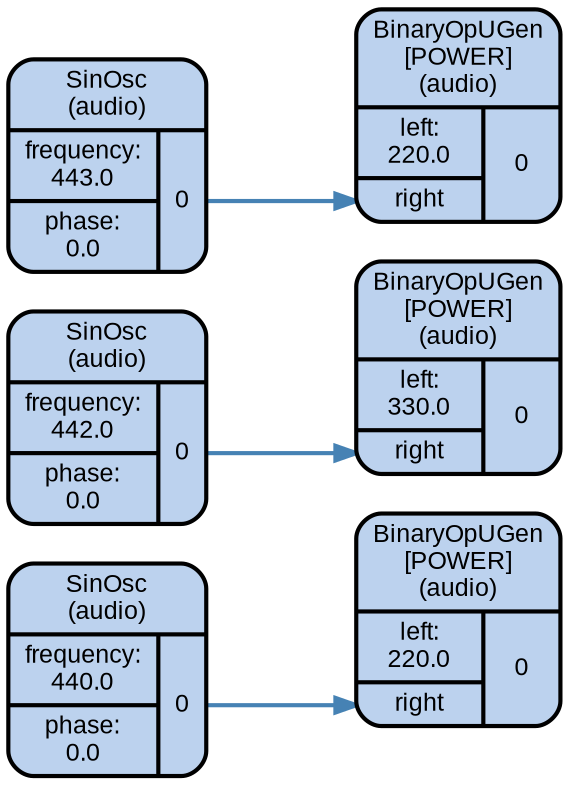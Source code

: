 digraph synthdef_a614dc68313ee7ca2677e63fd499de0d {
    graph [bgcolor=transparent,
        color=lightslategrey,
        dpi=72,
        fontname=Arial,
        outputorder=edgesfirst,
        overlap=prism,
        penwidth=2,
        rankdir=LR,
        ranksep=1,
        splines=spline,
        style="dotted, rounded"];
    node [fontname=Arial,
        fontsize=12,
        penwidth=2,
        shape=Mrecord,
        style="filled, rounded"];
    edge [penwidth=2];
    ugen_0 [fillcolor=lightsteelblue2,
        label="<f_0> SinOsc\n(audio) | { { <f_1_0_0> frequency:\n440.0 | <f_1_0_1> phase:\n0.0 } | { <f_1_1_0> 0 } }"];
    ugen_1 [fillcolor=lightsteelblue2,
        label="<f_0> BinaryOpUGen\n[POWER]\n(audio) | { { <f_1_0_0> left:\n220.0 | <f_1_0_1> right } | { <f_1_1_0> 0 } }"];
    ugen_2 [fillcolor=lightsteelblue2,
        label="<f_0> SinOsc\n(audio) | { { <f_1_0_0> frequency:\n442.0 | <f_1_0_1> phase:\n0.0 } | { <f_1_1_0> 0 } }"];
    ugen_3 [fillcolor=lightsteelblue2,
        label="<f_0> BinaryOpUGen\n[POWER]\n(audio) | { { <f_1_0_0> left:\n330.0 | <f_1_0_1> right } | { <f_1_1_0> 0 } }"];
    ugen_4 [fillcolor=lightsteelblue2,
        label="<f_0> SinOsc\n(audio) | { { <f_1_0_0> frequency:\n443.0 | <f_1_0_1> phase:\n0.0 } | { <f_1_1_0> 0 } }"];
    ugen_5 [fillcolor=lightsteelblue2,
        label="<f_0> BinaryOpUGen\n[POWER]\n(audio) | { { <f_1_0_0> left:\n220.0 | <f_1_0_1> right } | { <f_1_1_0> 0 } }"];
    ugen_0:f_1_1_0:e -> ugen_1:f_1_0_1:w [color=steelblue];
    ugen_2:f_1_1_0:e -> ugen_3:f_1_0_1:w [color=steelblue];
    ugen_4:f_1_1_0:e -> ugen_5:f_1_0_1:w [color=steelblue];
}
